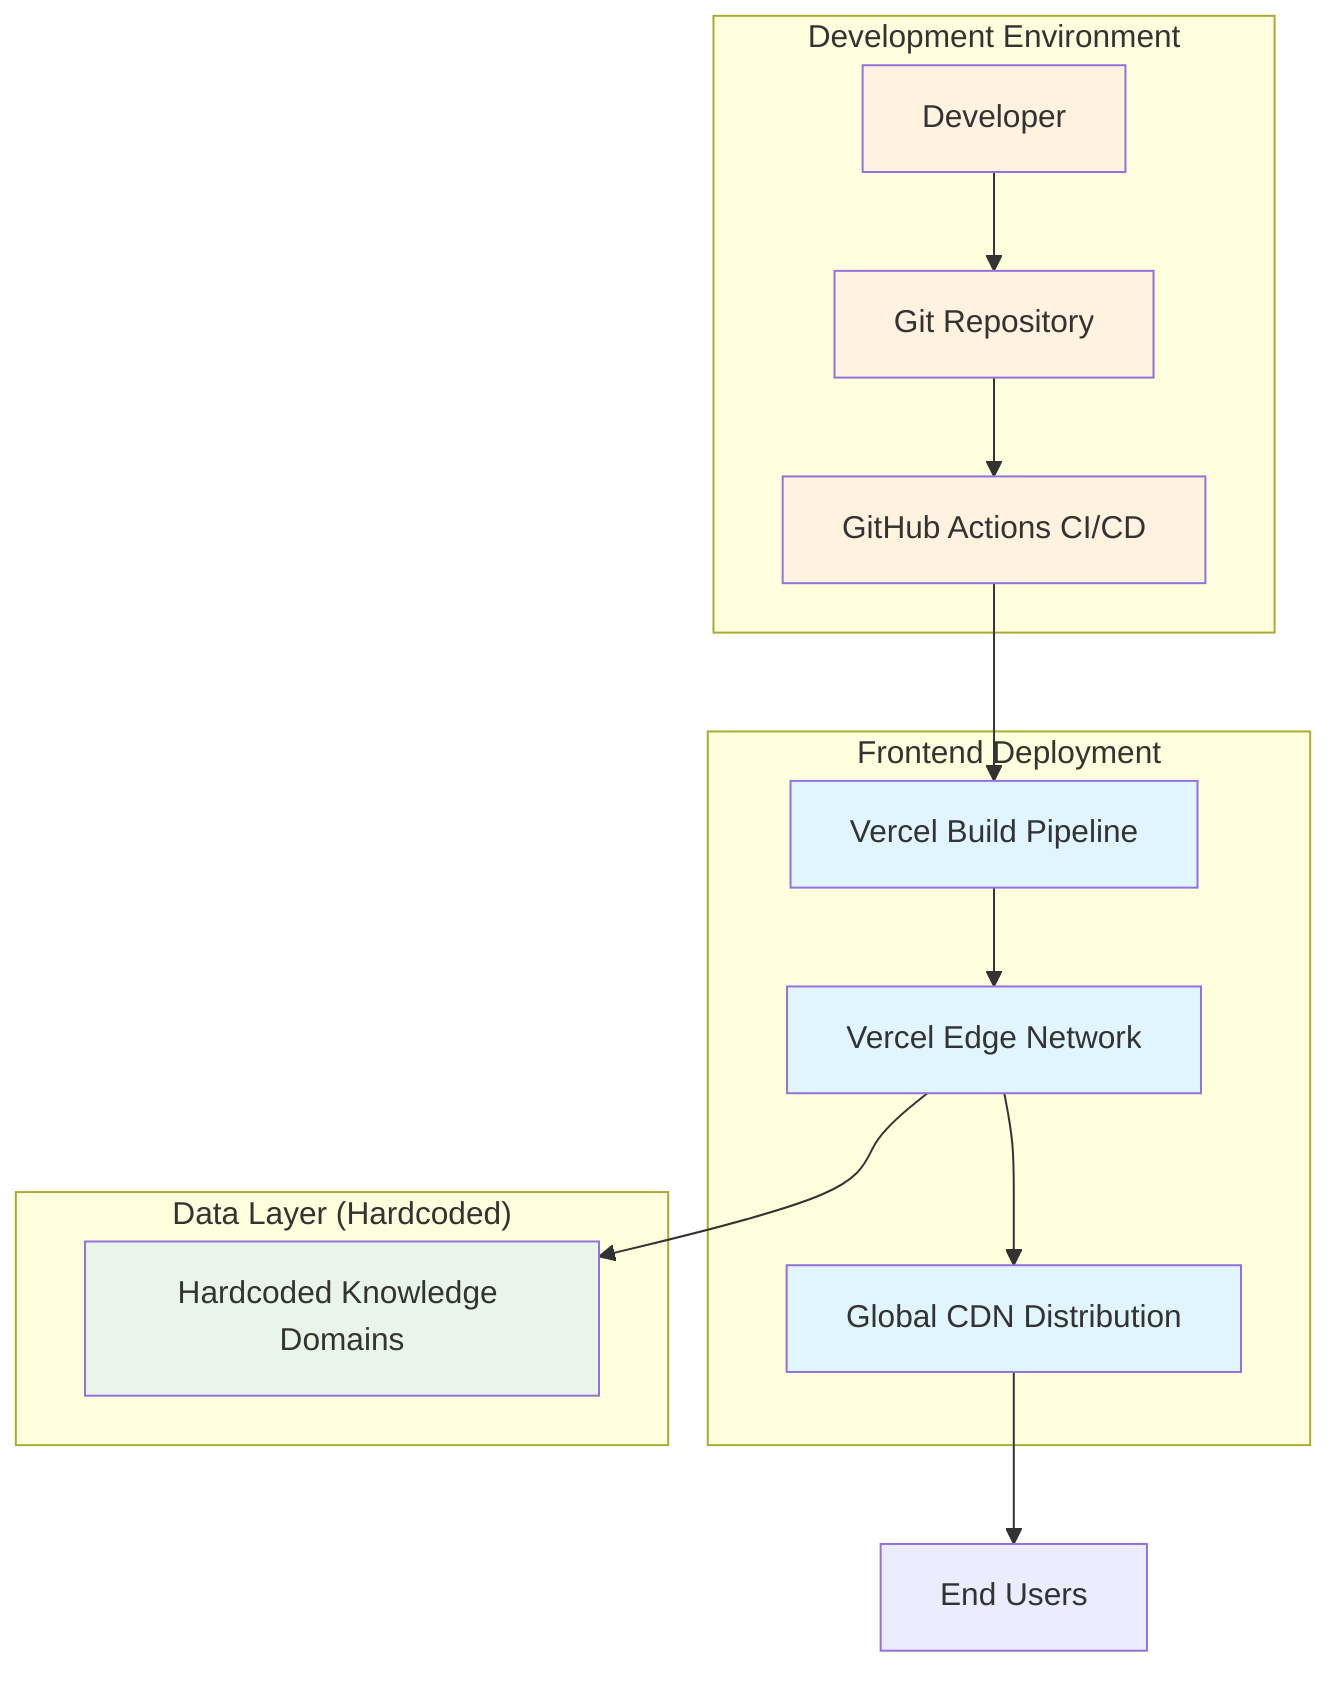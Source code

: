 graph TB
    subgraph "Development Environment"
        Dev[Developer] --> Git[Git Repository]
        Git --> GitHub[GitHub Actions CI/CD]
    end

    subgraph "Frontend Deployment"
        GitHub --> VercelBuild[Vercel Build Pipeline]
        VercelBuild --> VercelEdge[Vercel Edge Network]
        VercelEdge --> GlobalCDN[Global CDN Distribution]
    end

    subgraph "Data Layer (Hardcoded)"
        direction LR
        HardcodedData[Hardcoded Knowledge Domains]
    end

    GlobalCDN --> Users[End Users]
    VercelEdge --> HardcodedData

    classDef dev fill:#fff3e0
    classDef frontend fill:#e1f5fe
    classDef data fill:#e8f5e8

    class Dev,Git,GitHub dev
    class VercelBuild,VercelEdge,GlobalCDN frontend
    class HardcodedData data